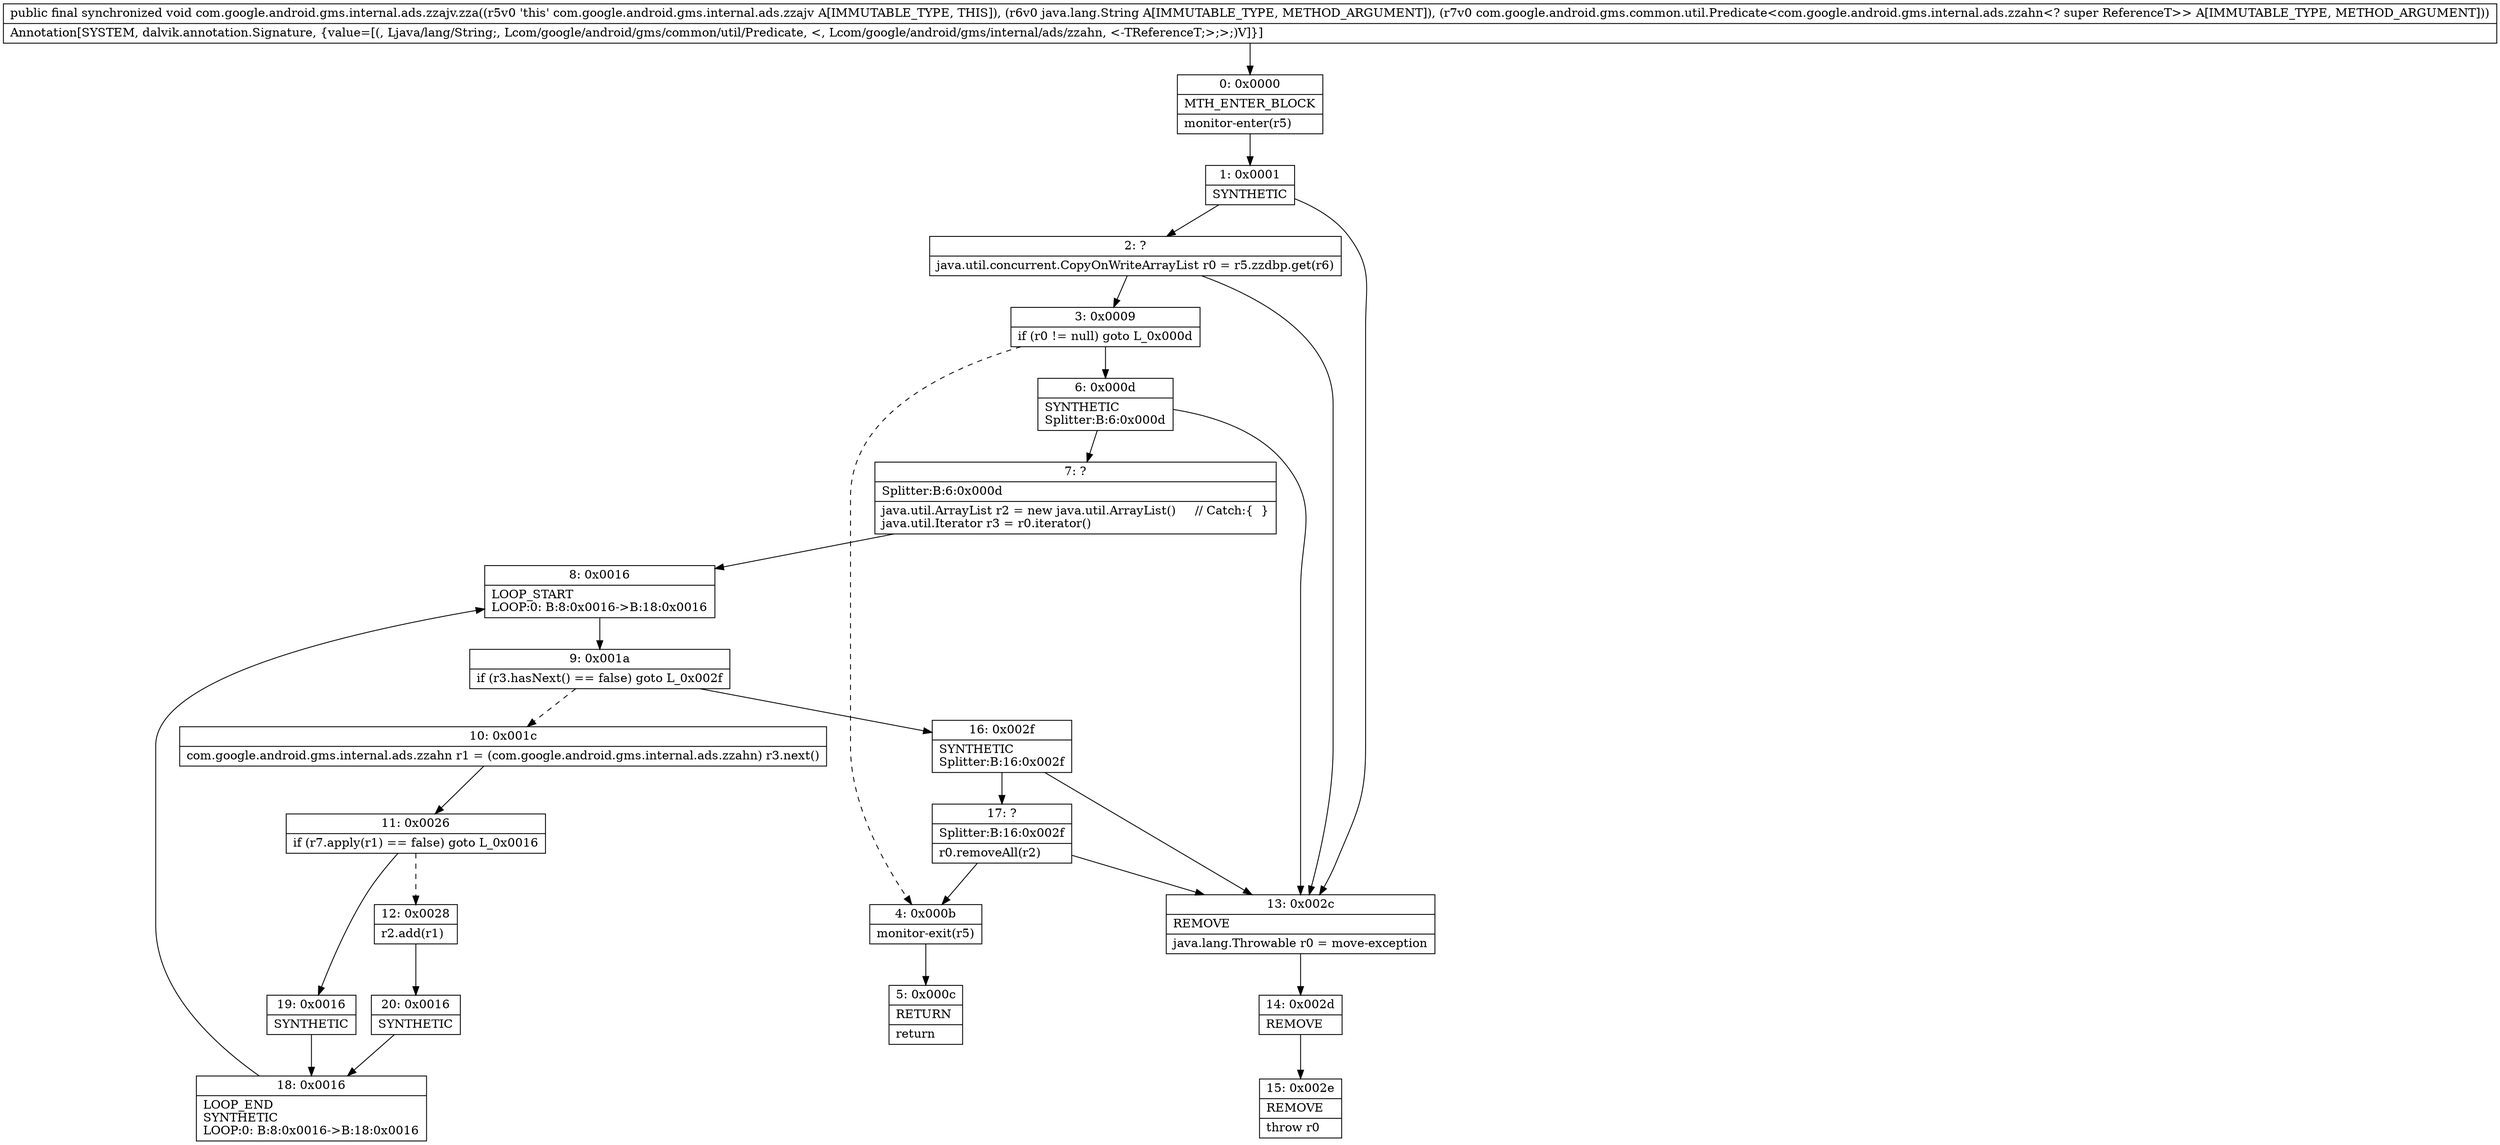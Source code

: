 digraph "CFG forcom.google.android.gms.internal.ads.zzajv.zza(Ljava\/lang\/String;Lcom\/google\/android\/gms\/common\/util\/Predicate;)V" {
Node_0 [shape=record,label="{0\:\ 0x0000|MTH_ENTER_BLOCK\l|monitor\-enter(r5)\l}"];
Node_1 [shape=record,label="{1\:\ 0x0001|SYNTHETIC\l}"];
Node_2 [shape=record,label="{2\:\ ?|java.util.concurrent.CopyOnWriteArrayList r0 = r5.zzdbp.get(r6)\l}"];
Node_3 [shape=record,label="{3\:\ 0x0009|if (r0 != null) goto L_0x000d\l}"];
Node_4 [shape=record,label="{4\:\ 0x000b|monitor\-exit(r5)\l}"];
Node_5 [shape=record,label="{5\:\ 0x000c|RETURN\l|return\l}"];
Node_6 [shape=record,label="{6\:\ 0x000d|SYNTHETIC\lSplitter:B:6:0x000d\l}"];
Node_7 [shape=record,label="{7\:\ ?|Splitter:B:6:0x000d\l|java.util.ArrayList r2 = new java.util.ArrayList()     \/\/ Catch:\{  \}\ljava.util.Iterator r3 = r0.iterator()\l}"];
Node_8 [shape=record,label="{8\:\ 0x0016|LOOP_START\lLOOP:0: B:8:0x0016\-\>B:18:0x0016\l}"];
Node_9 [shape=record,label="{9\:\ 0x001a|if (r3.hasNext() == false) goto L_0x002f\l}"];
Node_10 [shape=record,label="{10\:\ 0x001c|com.google.android.gms.internal.ads.zzahn r1 = (com.google.android.gms.internal.ads.zzahn) r3.next()\l}"];
Node_11 [shape=record,label="{11\:\ 0x0026|if (r7.apply(r1) == false) goto L_0x0016\l}"];
Node_12 [shape=record,label="{12\:\ 0x0028|r2.add(r1)\l}"];
Node_13 [shape=record,label="{13\:\ 0x002c|REMOVE\l|java.lang.Throwable r0 = move\-exception\l}"];
Node_14 [shape=record,label="{14\:\ 0x002d|REMOVE\l}"];
Node_15 [shape=record,label="{15\:\ 0x002e|REMOVE\l|throw r0\l}"];
Node_16 [shape=record,label="{16\:\ 0x002f|SYNTHETIC\lSplitter:B:16:0x002f\l}"];
Node_17 [shape=record,label="{17\:\ ?|Splitter:B:16:0x002f\l|r0.removeAll(r2)\l}"];
Node_18 [shape=record,label="{18\:\ 0x0016|LOOP_END\lSYNTHETIC\lLOOP:0: B:8:0x0016\-\>B:18:0x0016\l}"];
Node_19 [shape=record,label="{19\:\ 0x0016|SYNTHETIC\l}"];
Node_20 [shape=record,label="{20\:\ 0x0016|SYNTHETIC\l}"];
MethodNode[shape=record,label="{public final synchronized void com.google.android.gms.internal.ads.zzajv.zza((r5v0 'this' com.google.android.gms.internal.ads.zzajv A[IMMUTABLE_TYPE, THIS]), (r6v0 java.lang.String A[IMMUTABLE_TYPE, METHOD_ARGUMENT]), (r7v0 com.google.android.gms.common.util.Predicate\<com.google.android.gms.internal.ads.zzahn\<? super ReferenceT\>\> A[IMMUTABLE_TYPE, METHOD_ARGUMENT]))  | Annotation[SYSTEM, dalvik.annotation.Signature, \{value=[(, Ljava\/lang\/String;, Lcom\/google\/android\/gms\/common\/util\/Predicate, \<, Lcom\/google\/android\/gms\/internal\/ads\/zzahn, \<\-TReferenceT;\>;\>;)V]\}]\l}"];
MethodNode -> Node_0;
Node_0 -> Node_1;
Node_1 -> Node_2;
Node_1 -> Node_13;
Node_2 -> Node_3;
Node_2 -> Node_13;
Node_3 -> Node_4[style=dashed];
Node_3 -> Node_6;
Node_4 -> Node_5;
Node_6 -> Node_7;
Node_6 -> Node_13;
Node_7 -> Node_8;
Node_8 -> Node_9;
Node_9 -> Node_10[style=dashed];
Node_9 -> Node_16;
Node_10 -> Node_11;
Node_11 -> Node_12[style=dashed];
Node_11 -> Node_19;
Node_12 -> Node_20;
Node_13 -> Node_14;
Node_14 -> Node_15;
Node_16 -> Node_17;
Node_16 -> Node_13;
Node_17 -> Node_13;
Node_17 -> Node_4;
Node_18 -> Node_8;
Node_19 -> Node_18;
Node_20 -> Node_18;
}

